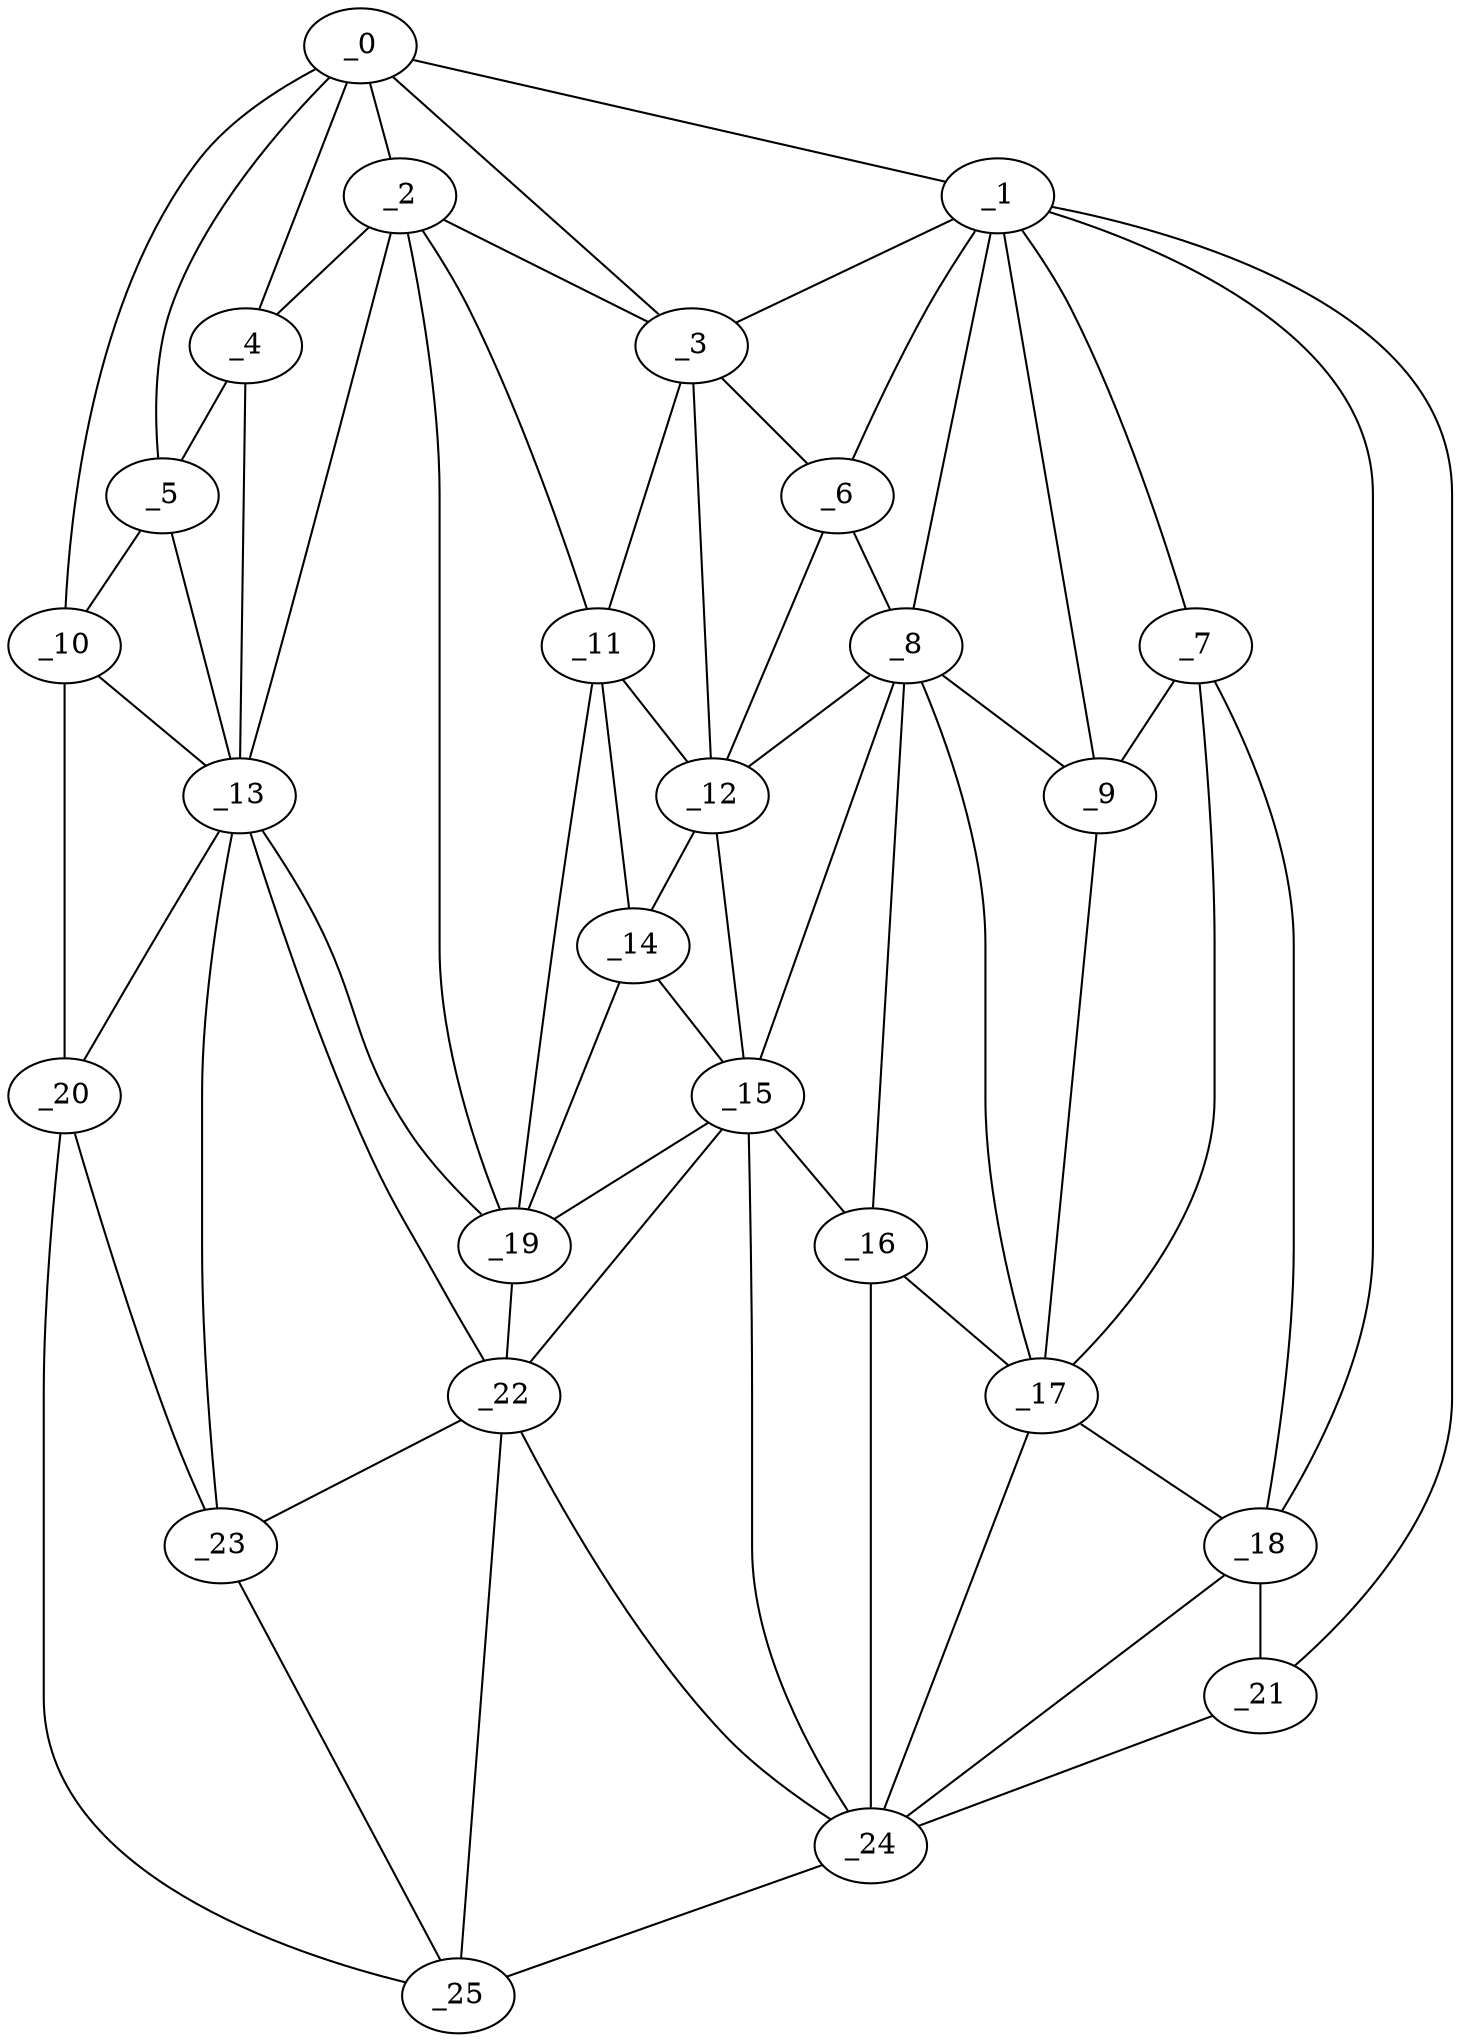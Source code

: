 graph "obj64__195.gxl" {
	_0	 [x=35,
		y=36];
	_1	 [x=35,
		y=120];
	_0 -- _1	 [valence=1];
	_2	 [x=38,
		y=47];
	_0 -- _2	 [valence=2];
	_3	 [x=38,
		y=63];
	_0 -- _3	 [valence=2];
	_4	 [x=40,
		y=31];
	_0 -- _4	 [valence=2];
	_5	 [x=42,
		y=27];
	_0 -- _5	 [valence=1];
	_10	 [x=46,
		y=7];
	_0 -- _10	 [valence=1];
	_1 -- _3	 [valence=1];
	_6	 [x=44,
		y=81];
	_1 -- _6	 [valence=2];
	_7	 [x=44,
		y=114];
	_1 -- _7	 [valence=2];
	_8	 [x=45,
		y=94];
	_1 -- _8	 [valence=2];
	_9	 [x=45,
		y=106];
	_1 -- _9	 [valence=2];
	_18	 [x=71,
		y=117];
	_1 -- _18	 [valence=2];
	_21	 [x=86,
		y=125];
	_1 -- _21	 [valence=1];
	_2 -- _3	 [valence=1];
	_2 -- _4	 [valence=1];
	_11	 [x=48,
		y=69];
	_2 -- _11	 [valence=2];
	_13	 [x=67,
		y=32];
	_2 -- _13	 [valence=2];
	_19	 [x=76,
		y=52];
	_2 -- _19	 [valence=2];
	_3 -- _6	 [valence=1];
	_3 -- _11	 [valence=1];
	_12	 [x=48,
		y=76];
	_3 -- _12	 [valence=2];
	_4 -- _5	 [valence=1];
	_4 -- _13	 [valence=2];
	_5 -- _10	 [valence=2];
	_5 -- _13	 [valence=2];
	_6 -- _8	 [valence=1];
	_6 -- _12	 [valence=2];
	_7 -- _9	 [valence=2];
	_17	 [x=71,
		y=108];
	_7 -- _17	 [valence=2];
	_7 -- _18	 [valence=2];
	_8 -- _9	 [valence=2];
	_8 -- _12	 [valence=2];
	_15	 [x=71,
		y=84];
	_8 -- _15	 [valence=1];
	_16	 [x=71,
		y=92];
	_8 -- _16	 [valence=1];
	_8 -- _17	 [valence=2];
	_9 -- _17	 [valence=2];
	_10 -- _13	 [valence=2];
	_20	 [x=85,
		y=7];
	_10 -- _20	 [valence=1];
	_11 -- _12	 [valence=2];
	_14	 [x=67,
		y=72];
	_11 -- _14	 [valence=2];
	_11 -- _19	 [valence=2];
	_12 -- _14	 [valence=2];
	_12 -- _15	 [valence=2];
	_13 -- _19	 [valence=1];
	_13 -- _20	 [valence=2];
	_22	 [x=88,
		y=42];
	_13 -- _22	 [valence=2];
	_23	 [x=89,
		y=25];
	_13 -- _23	 [valence=1];
	_14 -- _15	 [valence=1];
	_14 -- _19	 [valence=1];
	_15 -- _16	 [valence=2];
	_15 -- _19	 [valence=2];
	_15 -- _22	 [valence=1];
	_24	 [x=94,
		y=114];
	_15 -- _24	 [valence=2];
	_16 -- _17	 [valence=1];
	_16 -- _24	 [valence=2];
	_17 -- _18	 [valence=1];
	_17 -- _24	 [valence=2];
	_18 -- _21	 [valence=2];
	_18 -- _24	 [valence=2];
	_19 -- _22	 [valence=2];
	_20 -- _23	 [valence=1];
	_25	 [x=95,
		y=31];
	_20 -- _25	 [valence=1];
	_21 -- _24	 [valence=1];
	_22 -- _23	 [valence=2];
	_22 -- _24	 [valence=2];
	_22 -- _25	 [valence=1];
	_23 -- _25	 [valence=2];
	_24 -- _25	 [valence=1];
}
